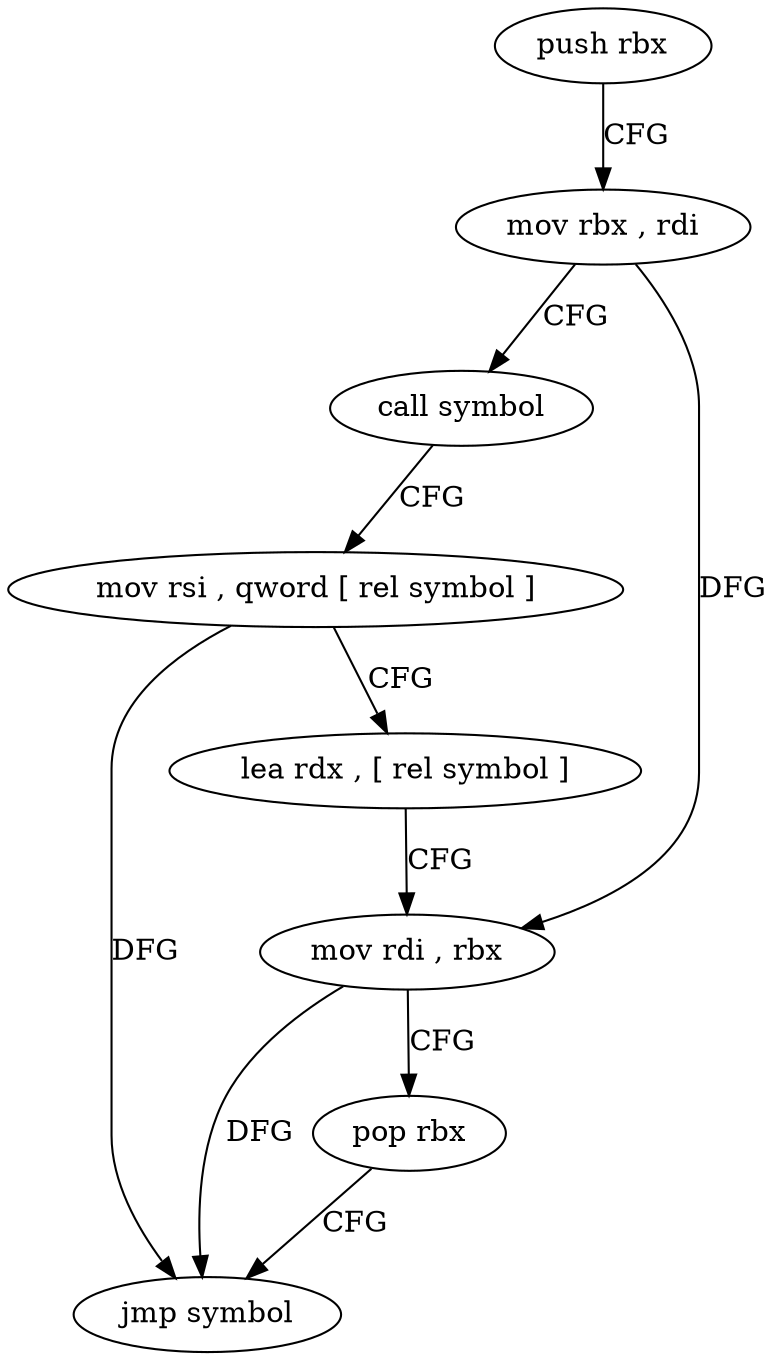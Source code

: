 digraph "func" {
"264016" [label = "push rbx" ]
"264017" [label = "mov rbx , rdi" ]
"264020" [label = "call symbol" ]
"264025" [label = "mov rsi , qword [ rel symbol ]" ]
"264032" [label = "lea rdx , [ rel symbol ]" ]
"264039" [label = "mov rdi , rbx" ]
"264042" [label = "pop rbx" ]
"264043" [label = "jmp symbol" ]
"264016" -> "264017" [ label = "CFG" ]
"264017" -> "264020" [ label = "CFG" ]
"264017" -> "264039" [ label = "DFG" ]
"264020" -> "264025" [ label = "CFG" ]
"264025" -> "264032" [ label = "CFG" ]
"264025" -> "264043" [ label = "DFG" ]
"264032" -> "264039" [ label = "CFG" ]
"264039" -> "264042" [ label = "CFG" ]
"264039" -> "264043" [ label = "DFG" ]
"264042" -> "264043" [ label = "CFG" ]
}
